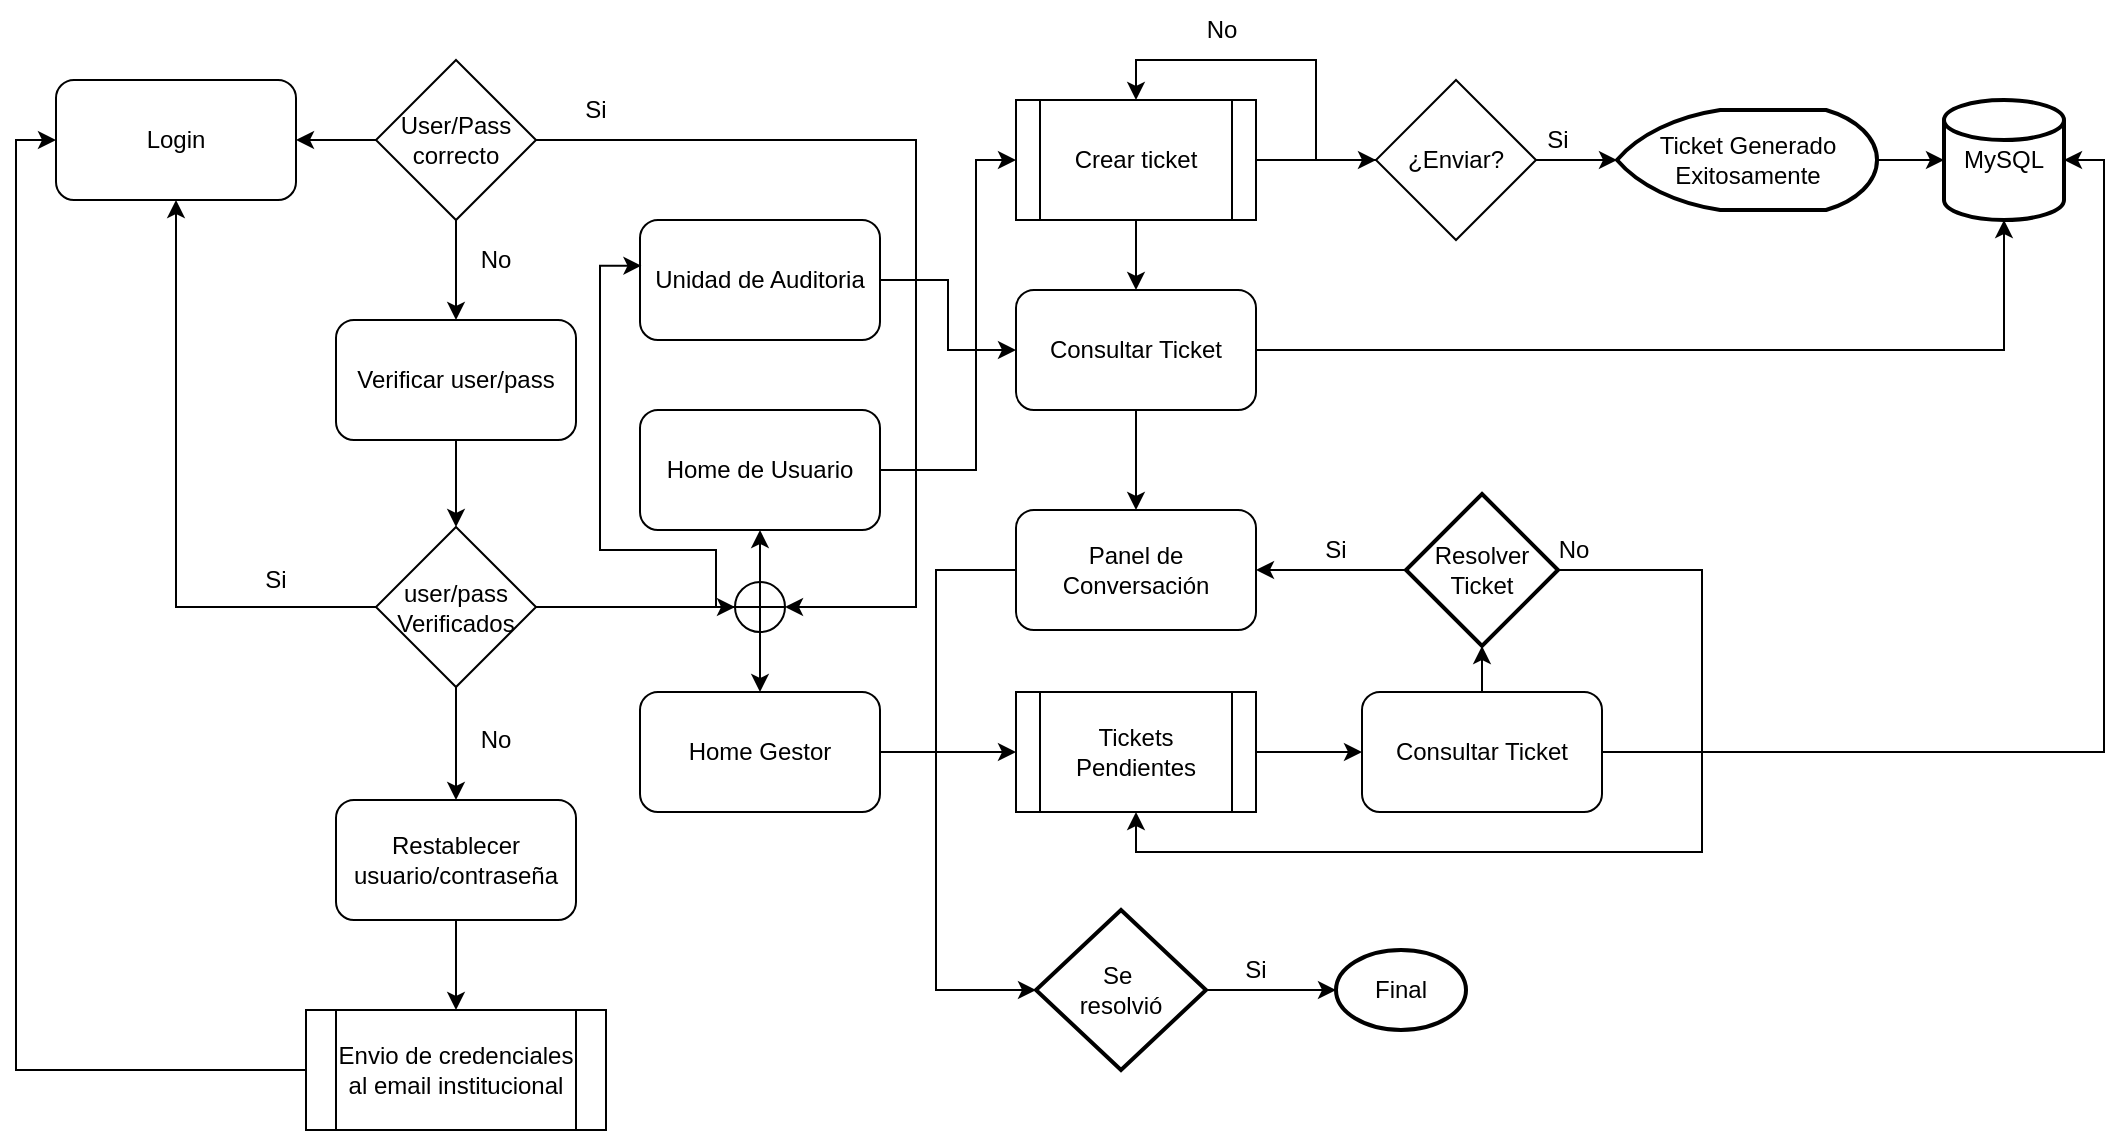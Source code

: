 <mxfile version="24.7.16">
  <diagram name="Diagrama de Flujo HelpDesk" id="TB-DrqtRLVA7CixV_qeZ">
    <mxGraphModel dx="1035" dy="551" grid="1" gridSize="10" guides="1" tooltips="1" connect="1" arrows="1" fold="1" page="1" pageScale="1" pageWidth="827" pageHeight="1169" math="0" shadow="0">
      <root>
        <mxCell id="0" />
        <mxCell id="1" parent="0" />
        <mxCell id="ZjJ1GrN28KD24BUfxD4o-1" value="Login" style="rounded=1;whiteSpace=wrap;html=1;labelBackgroundColor=none;" parent="1" vertex="1">
          <mxGeometry x="330" y="395" width="120" height="60" as="geometry" />
        </mxCell>
        <mxCell id="ZjJ1GrN28KD24BUfxD4o-2" style="edgeStyle=orthogonalEdgeStyle;rounded=0;orthogonalLoop=1;jettySize=auto;html=1;labelBackgroundColor=none;fontColor=default;" parent="1" source="ZjJ1GrN28KD24BUfxD4o-3" target="ZjJ1GrN28KD24BUfxD4o-29" edge="1">
          <mxGeometry relative="1" as="geometry">
            <Array as="points">
              <mxPoint x="790" y="590" />
              <mxPoint x="790" y="435" />
            </Array>
          </mxGeometry>
        </mxCell>
        <mxCell id="ZjJ1GrN28KD24BUfxD4o-3" value="Home de Usuario" style="rounded=1;whiteSpace=wrap;html=1;labelBackgroundColor=none;" parent="1" vertex="1">
          <mxGeometry x="622" y="560" width="120" height="60" as="geometry" />
        </mxCell>
        <mxCell id="ZjJ1GrN28KD24BUfxD4o-4" style="edgeStyle=orthogonalEdgeStyle;rounded=0;orthogonalLoop=1;jettySize=auto;html=1;labelBackgroundColor=none;fontColor=default;" parent="1" source="ZjJ1GrN28KD24BUfxD4o-6" target="ZjJ1GrN28KD24BUfxD4o-7" edge="1">
          <mxGeometry relative="1" as="geometry" />
        </mxCell>
        <mxCell id="ZjJ1GrN28KD24BUfxD4o-5" style="edgeStyle=orthogonalEdgeStyle;rounded=0;orthogonalLoop=1;jettySize=auto;html=1;entryX=0.5;entryY=1;entryDx=0;entryDy=0;entryPerimeter=0;labelBackgroundColor=none;fontColor=default;" parent="1" source="ZjJ1GrN28KD24BUfxD4o-6" target="ZjJ1GrN28KD24BUfxD4o-32" edge="1">
          <mxGeometry relative="1" as="geometry">
            <mxPoint x="1363" y="463" as="targetPoint" />
          </mxGeometry>
        </mxCell>
        <mxCell id="ZjJ1GrN28KD24BUfxD4o-6" value="Consultar Ticket" style="rounded=1;whiteSpace=wrap;html=1;labelBackgroundColor=none;" parent="1" vertex="1">
          <mxGeometry x="810" y="500" width="120" height="60" as="geometry" />
        </mxCell>
        <mxCell id="ZjJ1GrN28KD24BUfxD4o-7" value="Panel de Conversación" style="rounded=1;whiteSpace=wrap;html=1;labelBackgroundColor=none;" parent="1" vertex="1">
          <mxGeometry x="810" y="610" width="120" height="60" as="geometry" />
        </mxCell>
        <mxCell id="ZjJ1GrN28KD24BUfxD4o-8" style="edgeStyle=orthogonalEdgeStyle;rounded=0;orthogonalLoop=1;jettySize=auto;html=1;labelBackgroundColor=none;fontColor=default;" parent="1" source="ZjJ1GrN28KD24BUfxD4o-10" target="ZjJ1GrN28KD24BUfxD4o-1" edge="1">
          <mxGeometry relative="1" as="geometry" />
        </mxCell>
        <mxCell id="ZjJ1GrN28KD24BUfxD4o-9" style="edgeStyle=orthogonalEdgeStyle;rounded=0;orthogonalLoop=1;jettySize=auto;html=1;entryX=0.5;entryY=0;entryDx=0;entryDy=0;labelBackgroundColor=none;fontColor=default;" parent="1" source="ZjJ1GrN28KD24BUfxD4o-10" target="ZjJ1GrN28KD24BUfxD4o-13" edge="1">
          <mxGeometry relative="1" as="geometry" />
        </mxCell>
        <mxCell id="ZjJ1GrN28KD24BUfxD4o-10" value="User/Pass&lt;div&gt;correcto&lt;/div&gt;" style="rhombus;whiteSpace=wrap;html=1;labelBackgroundColor=none;" parent="1" vertex="1">
          <mxGeometry x="490" y="385" width="80" height="80" as="geometry" />
        </mxCell>
        <mxCell id="ZjJ1GrN28KD24BUfxD4o-11" value="Si" style="text;html=1;align=center;verticalAlign=middle;whiteSpace=wrap;rounded=0;labelBackgroundColor=none;" parent="1" vertex="1">
          <mxGeometry x="570" y="395" width="60" height="30" as="geometry" />
        </mxCell>
        <mxCell id="ZjJ1GrN28KD24BUfxD4o-12" style="edgeStyle=orthogonalEdgeStyle;rounded=0;orthogonalLoop=1;jettySize=auto;html=1;entryX=0.5;entryY=0;entryDx=0;entryDy=0;labelBackgroundColor=none;fontColor=default;" parent="1" source="ZjJ1GrN28KD24BUfxD4o-13" target="ZjJ1GrN28KD24BUfxD4o-17" edge="1">
          <mxGeometry relative="1" as="geometry" />
        </mxCell>
        <mxCell id="ZjJ1GrN28KD24BUfxD4o-13" value="Verificar user/pass" style="rounded=1;whiteSpace=wrap;html=1;labelBackgroundColor=none;" parent="1" vertex="1">
          <mxGeometry x="470" y="515" width="120" height="60" as="geometry" />
        </mxCell>
        <mxCell id="ZjJ1GrN28KD24BUfxD4o-14" value="No" style="text;html=1;align=center;verticalAlign=middle;whiteSpace=wrap;rounded=0;labelBackgroundColor=none;" parent="1" vertex="1">
          <mxGeometry x="520" y="470" width="60" height="30" as="geometry" />
        </mxCell>
        <mxCell id="ZjJ1GrN28KD24BUfxD4o-15" style="edgeStyle=orthogonalEdgeStyle;rounded=0;orthogonalLoop=1;jettySize=auto;html=1;entryX=0.5;entryY=1;entryDx=0;entryDy=0;labelBackgroundColor=none;fontColor=default;" parent="1" source="ZjJ1GrN28KD24BUfxD4o-17" target="ZjJ1GrN28KD24BUfxD4o-1" edge="1">
          <mxGeometry relative="1" as="geometry" />
        </mxCell>
        <mxCell id="ZjJ1GrN28KD24BUfxD4o-16" style="edgeStyle=orthogonalEdgeStyle;rounded=0;orthogonalLoop=1;jettySize=auto;html=1;labelBackgroundColor=none;fontColor=default;" parent="1" source="ZjJ1GrN28KD24BUfxD4o-17" target="ZjJ1GrN28KD24BUfxD4o-19" edge="1">
          <mxGeometry relative="1" as="geometry" />
        </mxCell>
        <mxCell id="ZjJ1GrN28KD24BUfxD4o-17" value="user/pass&lt;div&gt;Verificados&lt;/div&gt;" style="rhombus;whiteSpace=wrap;html=1;labelBackgroundColor=none;" parent="1" vertex="1">
          <mxGeometry x="490" y="618.5" width="80" height="80" as="geometry" />
        </mxCell>
        <mxCell id="ZjJ1GrN28KD24BUfxD4o-18" style="edgeStyle=orthogonalEdgeStyle;rounded=0;orthogonalLoop=1;jettySize=auto;html=1;entryX=0;entryY=0.5;entryDx=0;entryDy=0;labelBackgroundColor=none;fontColor=default;exitX=0;exitY=0.5;exitDx=0;exitDy=0;" parent="1" source="ZjJ1GrN28KD24BUfxD4o-50" target="ZjJ1GrN28KD24BUfxD4o-1" edge="1">
          <mxGeometry relative="1" as="geometry" />
        </mxCell>
        <mxCell id="ZjJ1GrN28KD24BUfxD4o-51" style="edgeStyle=orthogonalEdgeStyle;rounded=0;orthogonalLoop=1;jettySize=auto;html=1;" parent="1" source="ZjJ1GrN28KD24BUfxD4o-19" target="ZjJ1GrN28KD24BUfxD4o-50" edge="1">
          <mxGeometry relative="1" as="geometry" />
        </mxCell>
        <mxCell id="ZjJ1GrN28KD24BUfxD4o-19" value="Restablecer usuario/contraseña" style="rounded=1;whiteSpace=wrap;html=1;labelBackgroundColor=none;" parent="1" vertex="1">
          <mxGeometry x="470" y="755" width="120" height="60" as="geometry" />
        </mxCell>
        <mxCell id="ZjJ1GrN28KD24BUfxD4o-20" value="Si" style="text;html=1;align=center;verticalAlign=middle;whiteSpace=wrap;rounded=0;labelBackgroundColor=none;" parent="1" vertex="1">
          <mxGeometry x="410" y="630" width="60" height="30" as="geometry" />
        </mxCell>
        <mxCell id="ZjJ1GrN28KD24BUfxD4o-21" value="No" style="text;html=1;align=center;verticalAlign=middle;whiteSpace=wrap;rounded=0;labelBackgroundColor=none;" parent="1" vertex="1">
          <mxGeometry x="520" y="710" width="60" height="30" as="geometry" />
        </mxCell>
        <mxCell id="ZjJ1GrN28KD24BUfxD4o-22" style="edgeStyle=orthogonalEdgeStyle;rounded=0;orthogonalLoop=1;jettySize=auto;html=1;entryX=0.5;entryY=0;entryDx=0;entryDy=0;labelBackgroundColor=none;fontColor=default;" parent="1" source="ZjJ1GrN28KD24BUfxD4o-24" target="ZjJ1GrN28KD24BUfxD4o-29" edge="1">
          <mxGeometry relative="1" as="geometry" />
        </mxCell>
        <mxCell id="ZjJ1GrN28KD24BUfxD4o-24" value="¿Enviar?" style="rhombus;whiteSpace=wrap;html=1;labelBackgroundColor=none;" parent="1" vertex="1">
          <mxGeometry x="990" y="395" width="80" height="80" as="geometry" />
        </mxCell>
        <mxCell id="ZjJ1GrN28KD24BUfxD4o-25" value="Si" style="text;html=1;align=center;verticalAlign=middle;whiteSpace=wrap;rounded=0;labelBackgroundColor=none;" parent="1" vertex="1">
          <mxGeometry x="1050.5" y="410" width="60" height="30" as="geometry" />
        </mxCell>
        <mxCell id="ZjJ1GrN28KD24BUfxD4o-26" value="No" style="text;html=1;align=center;verticalAlign=middle;whiteSpace=wrap;rounded=0;labelBackgroundColor=none;" parent="1" vertex="1">
          <mxGeometry x="883" y="355" width="60" height="30" as="geometry" />
        </mxCell>
        <mxCell id="ZjJ1GrN28KD24BUfxD4o-27" style="edgeStyle=orthogonalEdgeStyle;rounded=0;orthogonalLoop=1;jettySize=auto;html=1;entryX=0;entryY=0.5;entryDx=0;entryDy=0;labelBackgroundColor=none;fontColor=default;" parent="1" source="ZjJ1GrN28KD24BUfxD4o-29" target="ZjJ1GrN28KD24BUfxD4o-24" edge="1">
          <mxGeometry relative="1" as="geometry" />
        </mxCell>
        <mxCell id="ZjJ1GrN28KD24BUfxD4o-28" style="edgeStyle=orthogonalEdgeStyle;rounded=0;orthogonalLoop=1;jettySize=auto;html=1;labelBackgroundColor=none;fontColor=default;" parent="1" source="ZjJ1GrN28KD24BUfxD4o-29" target="ZjJ1GrN28KD24BUfxD4o-6" edge="1">
          <mxGeometry relative="1" as="geometry" />
        </mxCell>
        <mxCell id="ZjJ1GrN28KD24BUfxD4o-29" value="Crear ticket" style="shape=process;whiteSpace=wrap;html=1;backgroundOutline=1;labelBackgroundColor=none;" parent="1" vertex="1">
          <mxGeometry x="810" y="405" width="120" height="60" as="geometry" />
        </mxCell>
        <mxCell id="ZjJ1GrN28KD24BUfxD4o-32" value="MySQL" style="strokeWidth=2;html=1;shape=mxgraph.flowchart.database;whiteSpace=wrap;labelBackgroundColor=none;" parent="1" vertex="1">
          <mxGeometry x="1274" y="405" width="60" height="60" as="geometry" />
        </mxCell>
        <mxCell id="ZjJ1GrN28KD24BUfxD4o-33" style="edgeStyle=orthogonalEdgeStyle;rounded=0;orthogonalLoop=1;jettySize=auto;html=1;labelBackgroundColor=none;fontColor=default;" parent="1" source="ZjJ1GrN28KD24BUfxD4o-34" target="ZjJ1GrN28KD24BUfxD4o-37" edge="1">
          <mxGeometry relative="1" as="geometry" />
        </mxCell>
        <mxCell id="ZjJ1GrN28KD24BUfxD4o-34" value="Home Gestor" style="rounded=1;whiteSpace=wrap;html=1;labelBackgroundColor=none;" parent="1" vertex="1">
          <mxGeometry x="622" y="701" width="120" height="60" as="geometry" />
        </mxCell>
        <mxCell id="ZjJ1GrN28KD24BUfxD4o-35" value="Consultar Ticket" style="rounded=1;whiteSpace=wrap;html=1;labelBackgroundColor=none;" parent="1" vertex="1">
          <mxGeometry x="983" y="701" width="120" height="60" as="geometry" />
        </mxCell>
        <mxCell id="ZjJ1GrN28KD24BUfxD4o-36" style="edgeStyle=orthogonalEdgeStyle;rounded=0;orthogonalLoop=1;jettySize=auto;html=1;labelBackgroundColor=none;fontColor=default;" parent="1" source="ZjJ1GrN28KD24BUfxD4o-37" target="ZjJ1GrN28KD24BUfxD4o-35" edge="1">
          <mxGeometry relative="1" as="geometry" />
        </mxCell>
        <mxCell id="ZjJ1GrN28KD24BUfxD4o-37" value="&lt;span style=&quot;background-color: initial;&quot;&gt;Tickets Pendientes&lt;/span&gt;" style="shape=process;whiteSpace=wrap;html=1;backgroundOutline=1;labelBackgroundColor=none;" parent="1" vertex="1">
          <mxGeometry x="810" y="701" width="120" height="60" as="geometry" />
        </mxCell>
        <mxCell id="ZjJ1GrN28KD24BUfxD4o-38" style="edgeStyle=orthogonalEdgeStyle;rounded=0;orthogonalLoop=1;jettySize=auto;html=1;labelBackgroundColor=none;fontColor=default;" parent="1" source="ZjJ1GrN28KD24BUfxD4o-40" target="ZjJ1GrN28KD24BUfxD4o-7" edge="1">
          <mxGeometry relative="1" as="geometry" />
        </mxCell>
        <mxCell id="ZjJ1GrN28KD24BUfxD4o-39" style="edgeStyle=orthogonalEdgeStyle;rounded=0;orthogonalLoop=1;jettySize=auto;html=1;entryX=0.5;entryY=1;entryDx=0;entryDy=0;labelBackgroundColor=none;fontColor=default;" parent="1" source="ZjJ1GrN28KD24BUfxD4o-40" target="ZjJ1GrN28KD24BUfxD4o-37" edge="1">
          <mxGeometry relative="1" as="geometry">
            <Array as="points">
              <mxPoint x="1153" y="640" />
              <mxPoint x="1153" y="781" />
              <mxPoint x="870" y="781" />
            </Array>
          </mxGeometry>
        </mxCell>
        <mxCell id="ZjJ1GrN28KD24BUfxD4o-40" value="Resolver&lt;div&gt;Ticket&lt;/div&gt;" style="strokeWidth=2;html=1;shape=mxgraph.flowchart.decision;whiteSpace=wrap;labelBackgroundColor=none;" parent="1" vertex="1">
          <mxGeometry x="1005" y="602" width="76" height="76" as="geometry" />
        </mxCell>
        <mxCell id="ZjJ1GrN28KD24BUfxD4o-41" style="edgeStyle=orthogonalEdgeStyle;rounded=0;orthogonalLoop=1;jettySize=auto;html=1;entryX=0.5;entryY=1;entryDx=0;entryDy=0;entryPerimeter=0;labelBackgroundColor=none;fontColor=default;" parent="1" source="ZjJ1GrN28KD24BUfxD4o-35" target="ZjJ1GrN28KD24BUfxD4o-40" edge="1">
          <mxGeometry relative="1" as="geometry" />
        </mxCell>
        <mxCell id="ZjJ1GrN28KD24BUfxD4o-42" style="edgeStyle=orthogonalEdgeStyle;rounded=0;orthogonalLoop=1;jettySize=auto;html=1;entryX=1;entryY=0.5;entryDx=0;entryDy=0;entryPerimeter=0;labelBackgroundColor=none;fontColor=default;" parent="1" source="ZjJ1GrN28KD24BUfxD4o-35" target="ZjJ1GrN28KD24BUfxD4o-32" edge="1">
          <mxGeometry relative="1" as="geometry" />
        </mxCell>
        <mxCell id="ZjJ1GrN28KD24BUfxD4o-43" value="Si" style="text;html=1;align=center;verticalAlign=middle;whiteSpace=wrap;rounded=0;labelBackgroundColor=none;" parent="1" vertex="1">
          <mxGeometry x="940" y="615" width="60" height="30" as="geometry" />
        </mxCell>
        <mxCell id="ZjJ1GrN28KD24BUfxD4o-44" value="No" style="text;html=1;align=center;verticalAlign=middle;whiteSpace=wrap;rounded=0;labelBackgroundColor=none;" parent="1" vertex="1">
          <mxGeometry x="1059" y="615" width="60" height="30" as="geometry" />
        </mxCell>
        <mxCell id="ZjJ1GrN28KD24BUfxD4o-45" style="edgeStyle=orthogonalEdgeStyle;rounded=0;orthogonalLoop=1;jettySize=auto;html=1;labelBackgroundColor=none;fontColor=default;" parent="1" source="ZjJ1GrN28KD24BUfxD4o-47" target="ZjJ1GrN28KD24BUfxD4o-34" edge="1">
          <mxGeometry relative="1" as="geometry" />
        </mxCell>
        <mxCell id="ZjJ1GrN28KD24BUfxD4o-46" style="edgeStyle=orthogonalEdgeStyle;rounded=0;orthogonalLoop=1;jettySize=auto;html=1;entryX=0.5;entryY=1;entryDx=0;entryDy=0;labelBackgroundColor=none;fontColor=default;" parent="1" source="ZjJ1GrN28KD24BUfxD4o-47" target="ZjJ1GrN28KD24BUfxD4o-3" edge="1">
          <mxGeometry relative="1" as="geometry" />
        </mxCell>
        <mxCell id="ZjJ1GrN28KD24BUfxD4o-47" value="" style="verticalLabelPosition=bottom;verticalAlign=top;html=1;shape=mxgraph.flowchart.summing_function;labelBackgroundColor=none;" parent="1" vertex="1">
          <mxGeometry x="669.5" y="646" width="25" height="25" as="geometry" />
        </mxCell>
        <mxCell id="ZjJ1GrN28KD24BUfxD4o-48" style="edgeStyle=orthogonalEdgeStyle;rounded=0;orthogonalLoop=1;jettySize=auto;html=1;entryX=0;entryY=0.5;entryDx=0;entryDy=0;entryPerimeter=0;labelBackgroundColor=none;fontColor=default;" parent="1" source="ZjJ1GrN28KD24BUfxD4o-17" target="ZjJ1GrN28KD24BUfxD4o-47" edge="1">
          <mxGeometry relative="1" as="geometry" />
        </mxCell>
        <mxCell id="ZjJ1GrN28KD24BUfxD4o-49" style="edgeStyle=orthogonalEdgeStyle;rounded=0;orthogonalLoop=1;jettySize=auto;html=1;entryX=1;entryY=0.5;entryDx=0;entryDy=0;entryPerimeter=0;" parent="1" source="ZjJ1GrN28KD24BUfxD4o-10" target="ZjJ1GrN28KD24BUfxD4o-47" edge="1">
          <mxGeometry relative="1" as="geometry">
            <Array as="points">
              <mxPoint x="760" y="425" />
              <mxPoint x="760" y="659" />
            </Array>
          </mxGeometry>
        </mxCell>
        <mxCell id="ZjJ1GrN28KD24BUfxD4o-50" value="Envio de credenciales al email institucional" style="shape=process;whiteSpace=wrap;html=1;backgroundOutline=1;" parent="1" vertex="1">
          <mxGeometry x="455" y="860" width="150" height="60" as="geometry" />
        </mxCell>
        <mxCell id="ZjJ1GrN28KD24BUfxD4o-54" style="edgeStyle=orthogonalEdgeStyle;rounded=0;orthogonalLoop=1;jettySize=auto;html=1;" parent="1" source="ZjJ1GrN28KD24BUfxD4o-52" target="ZjJ1GrN28KD24BUfxD4o-32" edge="1">
          <mxGeometry relative="1" as="geometry" />
        </mxCell>
        <mxCell id="ZjJ1GrN28KD24BUfxD4o-52" value="Ticket Generado Exitosamente" style="strokeWidth=2;html=1;shape=mxgraph.flowchart.display;whiteSpace=wrap;" parent="1" vertex="1">
          <mxGeometry x="1110.5" y="410" width="130" height="50" as="geometry" />
        </mxCell>
        <mxCell id="ZjJ1GrN28KD24BUfxD4o-53" style="edgeStyle=orthogonalEdgeStyle;rounded=0;orthogonalLoop=1;jettySize=auto;html=1;entryX=0;entryY=0.5;entryDx=0;entryDy=0;entryPerimeter=0;" parent="1" source="ZjJ1GrN28KD24BUfxD4o-24" target="ZjJ1GrN28KD24BUfxD4o-52" edge="1">
          <mxGeometry relative="1" as="geometry" />
        </mxCell>
        <mxCell id="ZjJ1GrN28KD24BUfxD4o-55" value="Se&amp;nbsp;&lt;div&gt;resolvió&lt;/div&gt;" style="strokeWidth=2;html=1;shape=mxgraph.flowchart.decision;whiteSpace=wrap;" parent="1" vertex="1">
          <mxGeometry x="820" y="810" width="85" height="80" as="geometry" />
        </mxCell>
        <mxCell id="ZjJ1GrN28KD24BUfxD4o-56" style="edgeStyle=orthogonalEdgeStyle;rounded=0;orthogonalLoop=1;jettySize=auto;html=1;entryX=0;entryY=0.5;entryDx=0;entryDy=0;entryPerimeter=0;" parent="1" source="ZjJ1GrN28KD24BUfxD4o-7" target="ZjJ1GrN28KD24BUfxD4o-55" edge="1">
          <mxGeometry relative="1" as="geometry">
            <Array as="points">
              <mxPoint x="770" y="640" />
              <mxPoint x="770" y="850" />
            </Array>
          </mxGeometry>
        </mxCell>
        <mxCell id="ZjJ1GrN28KD24BUfxD4o-58" value="Final" style="strokeWidth=2;html=1;shape=mxgraph.flowchart.start_1;whiteSpace=wrap;" parent="1" vertex="1">
          <mxGeometry x="970" y="830" width="65" height="40" as="geometry" />
        </mxCell>
        <mxCell id="ZjJ1GrN28KD24BUfxD4o-59" style="edgeStyle=orthogonalEdgeStyle;rounded=0;orthogonalLoop=1;jettySize=auto;html=1;entryX=0;entryY=0.5;entryDx=0;entryDy=0;entryPerimeter=0;" parent="1" source="ZjJ1GrN28KD24BUfxD4o-55" target="ZjJ1GrN28KD24BUfxD4o-58" edge="1">
          <mxGeometry relative="1" as="geometry" />
        </mxCell>
        <mxCell id="ZjJ1GrN28KD24BUfxD4o-60" value="Si" style="text;html=1;align=center;verticalAlign=middle;whiteSpace=wrap;rounded=0;labelBackgroundColor=none;" parent="1" vertex="1">
          <mxGeometry x="900" y="825" width="60" height="30" as="geometry" />
        </mxCell>
        <mxCell id="gYFJ5APR-1_znRkhs3BU-5" style="edgeStyle=orthogonalEdgeStyle;rounded=0;orthogonalLoop=1;jettySize=auto;html=1;entryX=0;entryY=0.5;entryDx=0;entryDy=0;" edge="1" parent="1" source="gYFJ5APR-1_znRkhs3BU-1" target="ZjJ1GrN28KD24BUfxD4o-6">
          <mxGeometry relative="1" as="geometry" />
        </mxCell>
        <mxCell id="gYFJ5APR-1_znRkhs3BU-1" value="Unidad de Auditoria" style="rounded=1;whiteSpace=wrap;html=1;labelBackgroundColor=none;" vertex="1" parent="1">
          <mxGeometry x="622" y="465" width="120" height="60" as="geometry" />
        </mxCell>
        <mxCell id="gYFJ5APR-1_znRkhs3BU-3" style="edgeStyle=orthogonalEdgeStyle;rounded=0;orthogonalLoop=1;jettySize=auto;html=1;entryX=0.006;entryY=0.381;entryDx=0;entryDy=0;entryPerimeter=0;" edge="1" parent="1" source="ZjJ1GrN28KD24BUfxD4o-47" target="gYFJ5APR-1_znRkhs3BU-1">
          <mxGeometry relative="1" as="geometry">
            <Array as="points">
              <mxPoint x="660" y="658" />
              <mxPoint x="660" y="630" />
              <mxPoint x="602" y="630" />
              <mxPoint x="602" y="488" />
            </Array>
          </mxGeometry>
        </mxCell>
      </root>
    </mxGraphModel>
  </diagram>
</mxfile>
